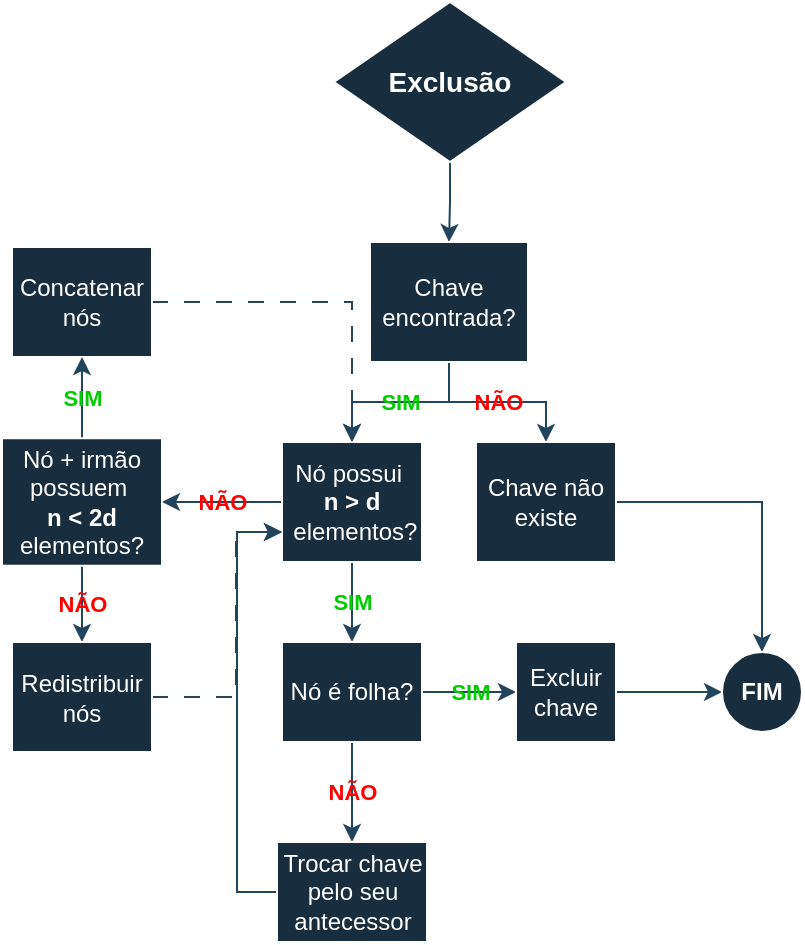 <mxfile version="26.0.5">
  <diagram name="Seite-1" id="zh8AMdGOvtbCTd08VaW1">
    <mxGraphModel dx="957" dy="459" grid="1" gridSize="10" guides="1" tooltips="1" connect="1" arrows="1" fold="1" page="1" pageScale="1" pageWidth="827" pageHeight="1169" math="0" shadow="0">
      <root>
        <mxCell id="0" />
        <mxCell id="1" parent="0" />
        <mxCell id="PjXkDwJ4QRPg5LpDb-Mo-2" style="edgeStyle=orthogonalEdgeStyle;rounded=0;orthogonalLoop=1;jettySize=auto;html=1;exitX=0.5;exitY=1;exitDx=0;exitDy=0;labelBackgroundColor=none;strokeColor=#23445D;fontColor=default;" edge="1" parent="1" source="PjXkDwJ4QRPg5LpDb-Mo-1" target="PjXkDwJ4QRPg5LpDb-Mo-3">
          <mxGeometry relative="1" as="geometry">
            <mxPoint x="414" y="180" as="targetPoint" />
          </mxGeometry>
        </mxCell>
        <mxCell id="PjXkDwJ4QRPg5LpDb-Mo-1" value="&lt;b&gt;&lt;font style=&quot;font-size: 14px;&quot;&gt;Exclusão&lt;/font&gt;&lt;/b&gt;" style="rhombus;whiteSpace=wrap;html=1;labelBackgroundColor=none;fillColor=#182E3E;strokeColor=#FFFFFF;fontColor=#FFFFFF;" vertex="1" parent="1">
          <mxGeometry x="356" y="60" width="116" height="80" as="geometry" />
        </mxCell>
        <mxCell id="PjXkDwJ4QRPg5LpDb-Mo-15" value="SIM" style="edgeStyle=orthogonalEdgeStyle;rounded=0;orthogonalLoop=1;jettySize=auto;html=1;labelBackgroundColor=none;strokeColor=#23445D;fontColor=#00CC00;fontStyle=1" edge="1" parent="1" source="PjXkDwJ4QRPg5LpDb-Mo-3" target="PjXkDwJ4QRPg5LpDb-Mo-16">
          <mxGeometry relative="1" as="geometry">
            <mxPoint x="450" y="290" as="targetPoint" />
          </mxGeometry>
        </mxCell>
        <mxCell id="PjXkDwJ4QRPg5LpDb-Mo-17" value="NÃO" style="edgeStyle=orthogonalEdgeStyle;rounded=0;orthogonalLoop=1;jettySize=auto;html=1;exitX=0.5;exitY=1;exitDx=0;exitDy=0;labelBackgroundColor=none;strokeColor=#23445D;fontColor=#FF0000;fontStyle=1" edge="1" parent="1" source="PjXkDwJ4QRPg5LpDb-Mo-3" target="PjXkDwJ4QRPg5LpDb-Mo-20">
          <mxGeometry x="0.002" relative="1" as="geometry">
            <mxPoint x="451" y="280" as="targetPoint" />
            <mxPoint as="offset" />
          </mxGeometry>
        </mxCell>
        <mxCell id="PjXkDwJ4QRPg5LpDb-Mo-3" value="Chave encontrada?" style="rounded=0;whiteSpace=wrap;html=1;labelBackgroundColor=none;fillColor=#182E3E;strokeColor=#FFFFFF;fontColor=#FFFFFF;" vertex="1" parent="1">
          <mxGeometry x="374" y="180" width="79" height="60" as="geometry" />
        </mxCell>
        <mxCell id="PjXkDwJ4QRPg5LpDb-Mo-25" value="SIM" style="edgeStyle=orthogonalEdgeStyle;rounded=0;orthogonalLoop=1;jettySize=auto;html=1;exitX=0.5;exitY=1;exitDx=0;exitDy=0;labelBackgroundColor=none;strokeColor=#23445D;fontColor=#00CC00;fontStyle=1" edge="1" parent="1" source="PjXkDwJ4QRPg5LpDb-Mo-16" target="PjXkDwJ4QRPg5LpDb-Mo-26">
          <mxGeometry relative="1" as="geometry">
            <mxPoint x="365.069" y="380" as="targetPoint" />
          </mxGeometry>
        </mxCell>
        <mxCell id="PjXkDwJ4QRPg5LpDb-Mo-57" value="NÃO" style="edgeStyle=orthogonalEdgeStyle;rounded=0;orthogonalLoop=1;jettySize=auto;exitX=0;exitY=0.5;exitDx=0;exitDy=0;strokeColor=#23445D;fontStyle=1;labelBorderColor=none;labelBackgroundColor=none;textShadow=0;html=1;fontColor=#FF0000;" edge="1" parent="1" source="PjXkDwJ4QRPg5LpDb-Mo-16" target="PjXkDwJ4QRPg5LpDb-Mo-58">
          <mxGeometry relative="1" as="geometry">
            <mxPoint x="270" y="310" as="targetPoint" />
          </mxGeometry>
        </mxCell>
        <mxCell id="PjXkDwJ4QRPg5LpDb-Mo-16" value="Nó possui&amp;nbsp;&lt;div&gt;&lt;b&gt;n &amp;gt; d&lt;/b&gt;&lt;br&gt;&lt;div&gt;&amp;nbsp;elementos?&lt;/div&gt;&lt;/div&gt;" style="rounded=0;whiteSpace=wrap;html=1;labelBackgroundColor=none;fillColor=#182E3E;strokeColor=#FFFFFF;fontColor=#FFFFFF;" vertex="1" parent="1">
          <mxGeometry x="330" y="280" width="70" height="60" as="geometry" />
        </mxCell>
        <mxCell id="PjXkDwJ4QRPg5LpDb-Mo-38" style="edgeStyle=orthogonalEdgeStyle;rounded=0;orthogonalLoop=1;jettySize=auto;html=1;exitX=1;exitY=0.5;exitDx=0;exitDy=0;entryX=0.5;entryY=0;entryDx=0;entryDy=0;labelBackgroundColor=none;strokeColor=#23445D;fontColor=default;" edge="1" parent="1" source="PjXkDwJ4QRPg5LpDb-Mo-20" target="PjXkDwJ4QRPg5LpDb-Mo-33">
          <mxGeometry relative="1" as="geometry" />
        </mxCell>
        <mxCell id="PjXkDwJ4QRPg5LpDb-Mo-20" value="Chave não existe" style="rounded=0;whiteSpace=wrap;html=1;labelBackgroundColor=none;fillColor=#182E3E;strokeColor=#FFFFFF;fontColor=#FFFFFF;" vertex="1" parent="1">
          <mxGeometry x="427" y="280" width="70" height="60" as="geometry" />
        </mxCell>
        <mxCell id="PjXkDwJ4QRPg5LpDb-Mo-32" value="SIM" style="edgeStyle=orthogonalEdgeStyle;rounded=0;orthogonalLoop=1;jettySize=auto;html=1;exitX=1;exitY=0.5;exitDx=0;exitDy=0;entryX=0;entryY=0.5;entryDx=0;entryDy=0;labelBackgroundColor=none;strokeColor=#23445D;fontColor=#00CC00;fontStyle=1" edge="1" parent="1" source="PjXkDwJ4QRPg5LpDb-Mo-26" target="PjXkDwJ4QRPg5LpDb-Mo-31">
          <mxGeometry relative="1" as="geometry" />
        </mxCell>
        <mxCell id="PjXkDwJ4QRPg5LpDb-Mo-39" value="NÃO" style="edgeStyle=orthogonalEdgeStyle;rounded=0;orthogonalLoop=1;jettySize=auto;exitX=0.5;exitY=1;exitDx=0;exitDy=0;entryX=0.5;entryY=0;entryDx=0;entryDy=0;labelBackgroundColor=none;strokeColor=#23445D;fontColor=#FF0000;fontStyle=1;html=1;" edge="1" parent="1" source="PjXkDwJ4QRPg5LpDb-Mo-26" target="PjXkDwJ4QRPg5LpDb-Mo-40">
          <mxGeometry relative="1" as="geometry">
            <mxPoint x="364.833" y="480" as="targetPoint" />
          </mxGeometry>
        </mxCell>
        <mxCell id="PjXkDwJ4QRPg5LpDb-Mo-26" value="Nó é folha?" style="rounded=0;whiteSpace=wrap;html=1;labelBackgroundColor=none;fillColor=#182E3E;strokeColor=#FFFFFF;fontColor=#FFFFFF;" vertex="1" parent="1">
          <mxGeometry x="330" y="380" width="70" height="50" as="geometry" />
        </mxCell>
        <mxCell id="PjXkDwJ4QRPg5LpDb-Mo-37" style="edgeStyle=orthogonalEdgeStyle;rounded=0;orthogonalLoop=1;jettySize=auto;html=1;exitX=1;exitY=0.5;exitDx=0;exitDy=0;entryX=0;entryY=0.5;entryDx=0;entryDy=0;labelBackgroundColor=none;strokeColor=#23445D;fontColor=default;" edge="1" parent="1" source="PjXkDwJ4QRPg5LpDb-Mo-31" target="PjXkDwJ4QRPg5LpDb-Mo-33">
          <mxGeometry relative="1" as="geometry" />
        </mxCell>
        <mxCell id="PjXkDwJ4QRPg5LpDb-Mo-31" value="Excluir chave" style="rounded=0;whiteSpace=wrap;html=1;labelBackgroundColor=none;fillColor=#182E3E;strokeColor=#FFFFFF;fontColor=#FFFFFF;" vertex="1" parent="1">
          <mxGeometry x="447" y="380" width="50" height="50" as="geometry" />
        </mxCell>
        <mxCell id="PjXkDwJ4QRPg5LpDb-Mo-33" value="FIM" style="ellipse;whiteSpace=wrap;html=1;aspect=fixed;labelBackgroundColor=none;fillColor=#182E3E;strokeColor=#FFFFFF;fontColor=#FFFFFF;fontStyle=1" vertex="1" parent="1">
          <mxGeometry x="550" y="385" width="40" height="40" as="geometry" />
        </mxCell>
        <mxCell id="PjXkDwJ4QRPg5LpDb-Mo-55" style="edgeStyle=orthogonalEdgeStyle;rounded=0;orthogonalLoop=1;jettySize=auto;html=1;exitX=0;exitY=0.5;exitDx=0;exitDy=0;entryX=0;entryY=0.75;entryDx=0;entryDy=0;labelBackgroundColor=none;strokeColor=#23445D;fontColor=default;" edge="1" parent="1" source="PjXkDwJ4QRPg5LpDb-Mo-40" target="PjXkDwJ4QRPg5LpDb-Mo-16">
          <mxGeometry relative="1" as="geometry" />
        </mxCell>
        <mxCell id="PjXkDwJ4QRPg5LpDb-Mo-40" value="Trocar chave pelo seu antecessor" style="rounded=0;whiteSpace=wrap;html=1;labelBackgroundColor=none;fillColor=#182E3E;strokeColor=#FFFFFF;fontColor=#FFFFFF;" vertex="1" parent="1">
          <mxGeometry x="327.5" y="480" width="75" height="50" as="geometry" />
        </mxCell>
        <mxCell id="PjXkDwJ4QRPg5LpDb-Mo-61" style="edgeStyle=orthogonalEdgeStyle;rounded=0;orthogonalLoop=1;jettySize=auto;html=1;exitX=1;exitY=0.5;exitDx=0;exitDy=0;entryX=0.5;entryY=0;entryDx=0;entryDy=0;strokeColor=#23445D;dashed=1;dashPattern=8 8;" edge="1" parent="1" source="PjXkDwJ4QRPg5LpDb-Mo-54" target="PjXkDwJ4QRPg5LpDb-Mo-16">
          <mxGeometry relative="1" as="geometry" />
        </mxCell>
        <mxCell id="PjXkDwJ4QRPg5LpDb-Mo-54" value="Concatenar nós" style="rounded=0;whiteSpace=wrap;html=1;labelBackgroundColor=none;fillColor=#182E3E;strokeColor=#FFFFFF;fontColor=#FFFFFF;" vertex="1" parent="1">
          <mxGeometry x="195" y="182.5" width="70" height="55" as="geometry" />
        </mxCell>
        <mxCell id="PjXkDwJ4QRPg5LpDb-Mo-62" value="NÃO" style="edgeStyle=orthogonalEdgeStyle;rounded=0;orthogonalLoop=1;jettySize=auto;html=1;exitX=0.5;exitY=1;exitDx=0;exitDy=0;strokeColor=#23445D;fontStyle=1;entryX=0.5;entryY=0;entryDx=0;entryDy=0;labelBackgroundColor=none;fontColor=#FF0000;" edge="1" parent="1" source="PjXkDwJ4QRPg5LpDb-Mo-58" target="PjXkDwJ4QRPg5LpDb-Mo-63">
          <mxGeometry relative="1" as="geometry">
            <mxPoint x="229.897" y="380" as="targetPoint" />
          </mxGeometry>
        </mxCell>
        <mxCell id="PjXkDwJ4QRPg5LpDb-Mo-67" value="SIM" style="edgeStyle=orthogonalEdgeStyle;rounded=0;orthogonalLoop=1;jettySize=auto;html=1;labelBackgroundColor=none;fontColor=#00CC00;fontStyle=1;strokeColor=#23445D;" edge="1" parent="1" source="PjXkDwJ4QRPg5LpDb-Mo-58" target="PjXkDwJ4QRPg5LpDb-Mo-54">
          <mxGeometry relative="1" as="geometry" />
        </mxCell>
        <mxCell id="PjXkDwJ4QRPg5LpDb-Mo-58" value="Nó + irmão possuem&amp;nbsp;&lt;div&gt;&lt;b&gt;n &amp;lt; 2d&lt;/b&gt; elementos?&lt;/div&gt;" style="rounded=0;whiteSpace=wrap;html=1;strokeColor=#FFFFFF;fontColor=#FFFFFF;fillColor=#182E3E;" vertex="1" parent="1">
          <mxGeometry x="190" y="278.12" width="80" height="63.75" as="geometry" />
        </mxCell>
        <mxCell id="PjXkDwJ4QRPg5LpDb-Mo-65" style="edgeStyle=orthogonalEdgeStyle;rounded=0;orthogonalLoop=1;jettySize=auto;html=1;exitX=1;exitY=0.5;exitDx=0;exitDy=0;entryX=0;entryY=0.75;entryDx=0;entryDy=0;strokeColor=#23445D;dashed=1;targetPerimeterSpacing=0;strokeWidth=1;dashPattern=8 8;" edge="1" parent="1" source="PjXkDwJ4QRPg5LpDb-Mo-63" target="PjXkDwJ4QRPg5LpDb-Mo-16">
          <mxGeometry relative="1" as="geometry">
            <Array as="points">
              <mxPoint x="307" y="408" />
              <mxPoint x="307" y="325" />
            </Array>
          </mxGeometry>
        </mxCell>
        <mxCell id="PjXkDwJ4QRPg5LpDb-Mo-63" value="Redistribuir nós" style="rounded=0;whiteSpace=wrap;html=1;labelBackgroundColor=none;fillColor=#182E3E;strokeColor=#FFFFFF;fontColor=#FFFFFF;" vertex="1" parent="1">
          <mxGeometry x="195" y="380" width="70" height="55" as="geometry" />
        </mxCell>
      </root>
    </mxGraphModel>
  </diagram>
</mxfile>
